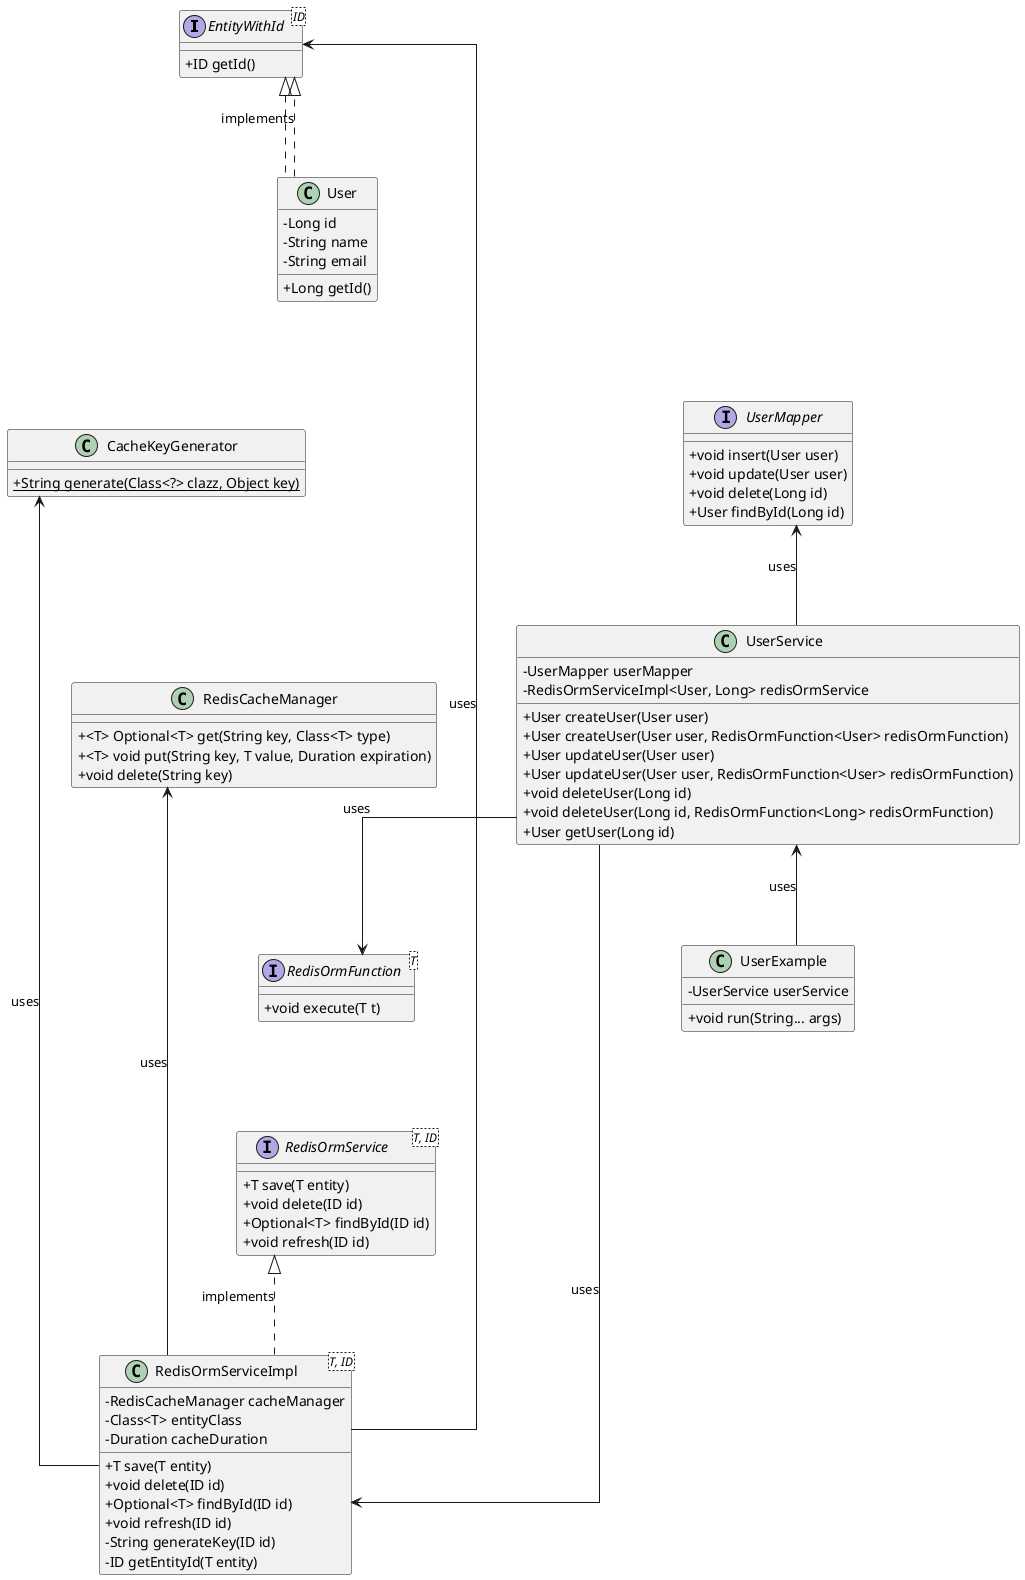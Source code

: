 @startuml Function-based Redis Cache Class Diagram

skinparam packageStyle rectangle
skinparam linetype ortho
skinparam classAttributeIconSize 0
skinparam nodesep 80
skinparam ranksep 100

interface EntityWithId<ID> {
  +ID getId()
}

class CacheKeyGenerator {
  +{static} String generate(Class<?> clazz, Object key)
}

class RedisCacheManager {
  +<T> Optional<T> get(String key, Class<T> type)
  +<T> void put(String key, T value, Duration expiration)
  +void delete(String key)
}

interface RedisOrmFunction<T> {
  +void execute(T t)
}

class RedisOrmServiceImpl<T, ID> {
  -RedisCacheManager cacheManager
  -Class<T> entityClass
  -Duration cacheDuration
  +T save(T entity)
  +void delete(ID id)
  +Optional<T> findById(ID id)
  +void refresh(ID id)
  -String generateKey(ID id)
  -ID getEntityId(T entity)
}

interface RedisOrmService<T, ID> {
  +T save(T entity)
  +void delete(ID id)
  +Optional<T> findById(ID id)
  +void refresh(ID id)
}

class User implements EntityWithId {
  -Long id
  -String name
  -String email
  +Long getId()
}

interface UserMapper {
  +void insert(User user)
  +void update(User user)
  +void delete(Long id)
  +User findById(Long id)
}

class UserService {
  -UserMapper userMapper
  -RedisOrmServiceImpl<User, Long> redisOrmService
  +User createUser(User user)
  +User createUser(User user, RedisOrmFunction<User> redisOrmFunction)
  +User updateUser(User user)
  +User updateUser(User user, RedisOrmFunction<User> redisOrmFunction)
  +void deleteUser(Long id)
  +void deleteUser(Long id, RedisOrmFunction<Long> redisOrmFunction)
  +User getUser(Long id)
}

class UserExample {
  -UserService userService
  +void run(String... args)
}

' Relationships
RedisOrmServiceImpl ..|> RedisOrmService : implements
RedisOrmServiceImpl --> RedisCacheManager : uses
RedisOrmServiceImpl --> CacheKeyGenerator : uses
RedisOrmServiceImpl --> EntityWithId : uses

UserService --> UserMapper : uses
UserService --> RedisOrmServiceImpl : uses
UserService --> RedisOrmFunction : uses
UserExample --> UserService : uses
User ..|> EntityWithId : implements

' Layout hints
EntityWithId -[hidden]-> CacheKeyGenerator
CacheKeyGenerator -[hidden]-> RedisCacheManager
RedisCacheManager -[hidden]-> RedisOrmFunction
RedisOrmFunction -[hidden]-> RedisOrmService
RedisOrmService -[hidden]-> RedisOrmServiceImpl

User -[hidden]-> UserMapper
UserMapper -[hidden]-> UserService
UserService -[hidden]-> UserExample

@enduml